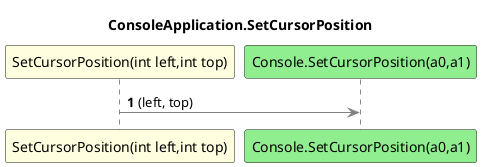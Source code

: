@startuml ConsoleApplication.SetCursorPosition
title ConsoleApplication.SetCursorPosition
participant "SetCursorPosition(int left,int top)" as SetCursorPosition_p0_p1 #LightYellow
participant "Console.SetCursorPosition(a0,a1)" as Console_SetCursorPosition_a0_a1 #LightGreen
autonumber
SetCursorPosition_p0_p1 -[#grey]> Console_SetCursorPosition_a0_a1 : (left, top)
@enduml
